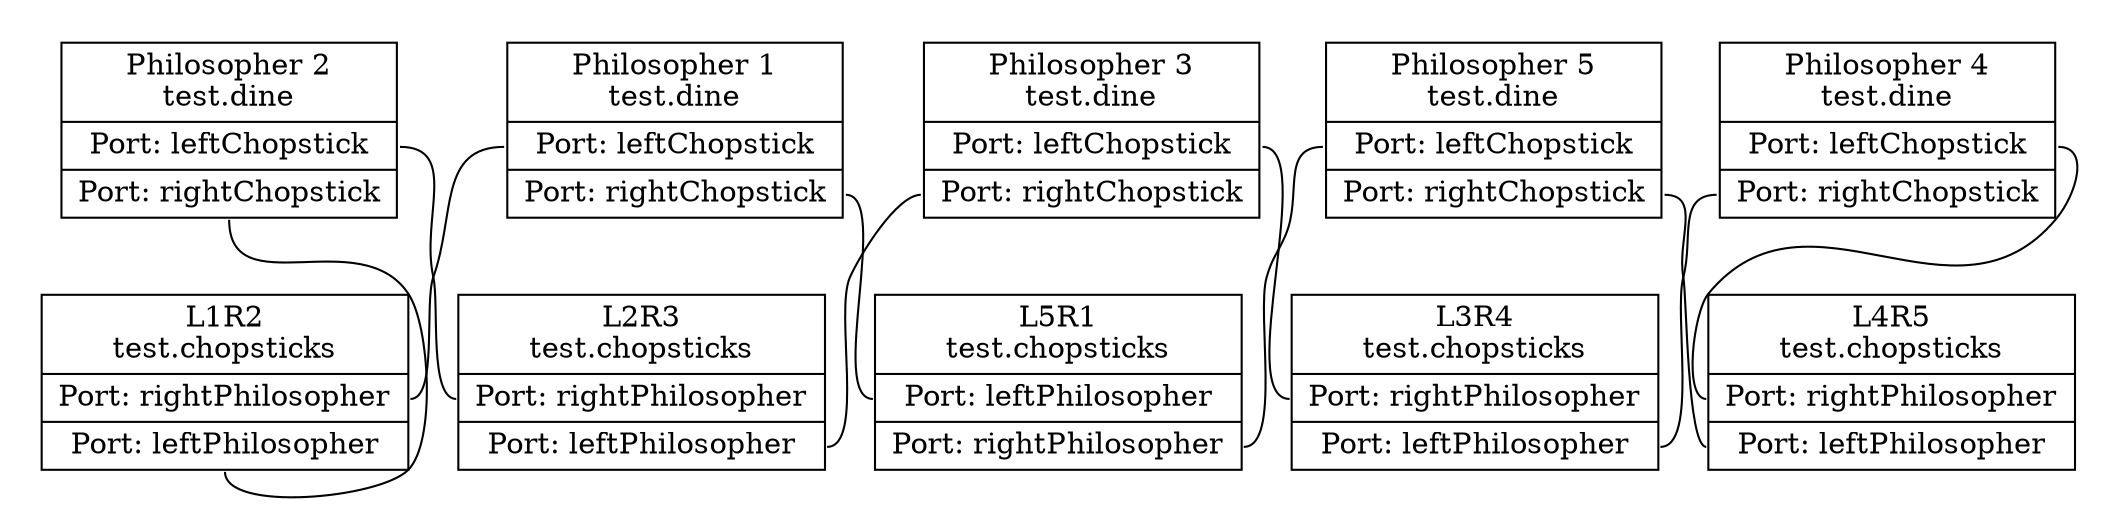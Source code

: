 graph "sst_simulation" {
overlap=scale;
splines=spline;
node [shape=record];
graph [style=invis];

subgraph cluster_0 {
0 [label="{<main> Philosopher 1\ntest.dine |
<leftChopstick> Port: leftChopstick |
<rightChopstick> Port: rightChopstick}"];

}

subgraph cluster_1 {
1 [label="{<main> Philosopher 2\ntest.dine |
<leftChopstick> Port: leftChopstick |
<rightChopstick> Port: rightChopstick}"];

}

subgraph cluster_2 {
2 [label="{<main> Philosopher 3\ntest.dine |
<leftChopstick> Port: leftChopstick |
<rightChopstick> Port: rightChopstick}"];

}

subgraph cluster_3 {
3 [label="{<main> Philosopher 4\ntest.dine |
<leftChopstick> Port: leftChopstick |
<rightChopstick> Port: rightChopstick}"];

}

subgraph cluster_4 {
4 [label="{<main> Philosopher 5\ntest.dine |
<leftChopstick> Port: leftChopstick |
<rightChopstick> Port: rightChopstick}"];

}

subgraph cluster_5 {
5 [label="{<main> L1R2\ntest.chopsticks |
<rightPhilosopher> Port: rightPhilosopher |
<leftPhilosopher> Port: leftPhilosopher}"];

}

subgraph cluster_6 {
6 [label="{<main> L2R3\ntest.chopsticks |
<rightPhilosopher> Port: rightPhilosopher |
<leftPhilosopher> Port: leftPhilosopher}"];

}

subgraph cluster_7 {
7 [label="{<main> L3R4\ntest.chopsticks |
<rightPhilosopher> Port: rightPhilosopher |
<leftPhilosopher> Port: leftPhilosopher}"];

}

subgraph cluster_8 {
8 [label="{<main> L4R5\ntest.chopsticks |
<rightPhilosopher> Port: rightPhilosopher |
<leftPhilosopher> Port: leftPhilosopher}"];

}

subgraph cluster_9 {
9 [label="{<main> L5R1\ntest.chopsticks |
<leftPhilosopher> Port: leftPhilosopher |
<rightPhilosopher> Port: rightPhilosopher}"];

}


0:"leftChopstick" -- 5:"rightPhilosopher"
0:"rightChopstick" -- 9:"leftPhilosopher"
1:"leftChopstick" -- 6:"rightPhilosopher"
1:"rightChopstick" -- 5:"leftPhilosopher"
2:"leftChopstick" -- 7:"rightPhilosopher"
2:"rightChopstick" -- 6:"leftPhilosopher"
3:"leftChopstick" -- 8:"rightPhilosopher"
3:"rightChopstick" -- 7:"leftPhilosopher"
4:"leftChopstick" -- 9:"rightPhilosopher"
4:"rightChopstick" -- 8:"leftPhilosopher"

}
